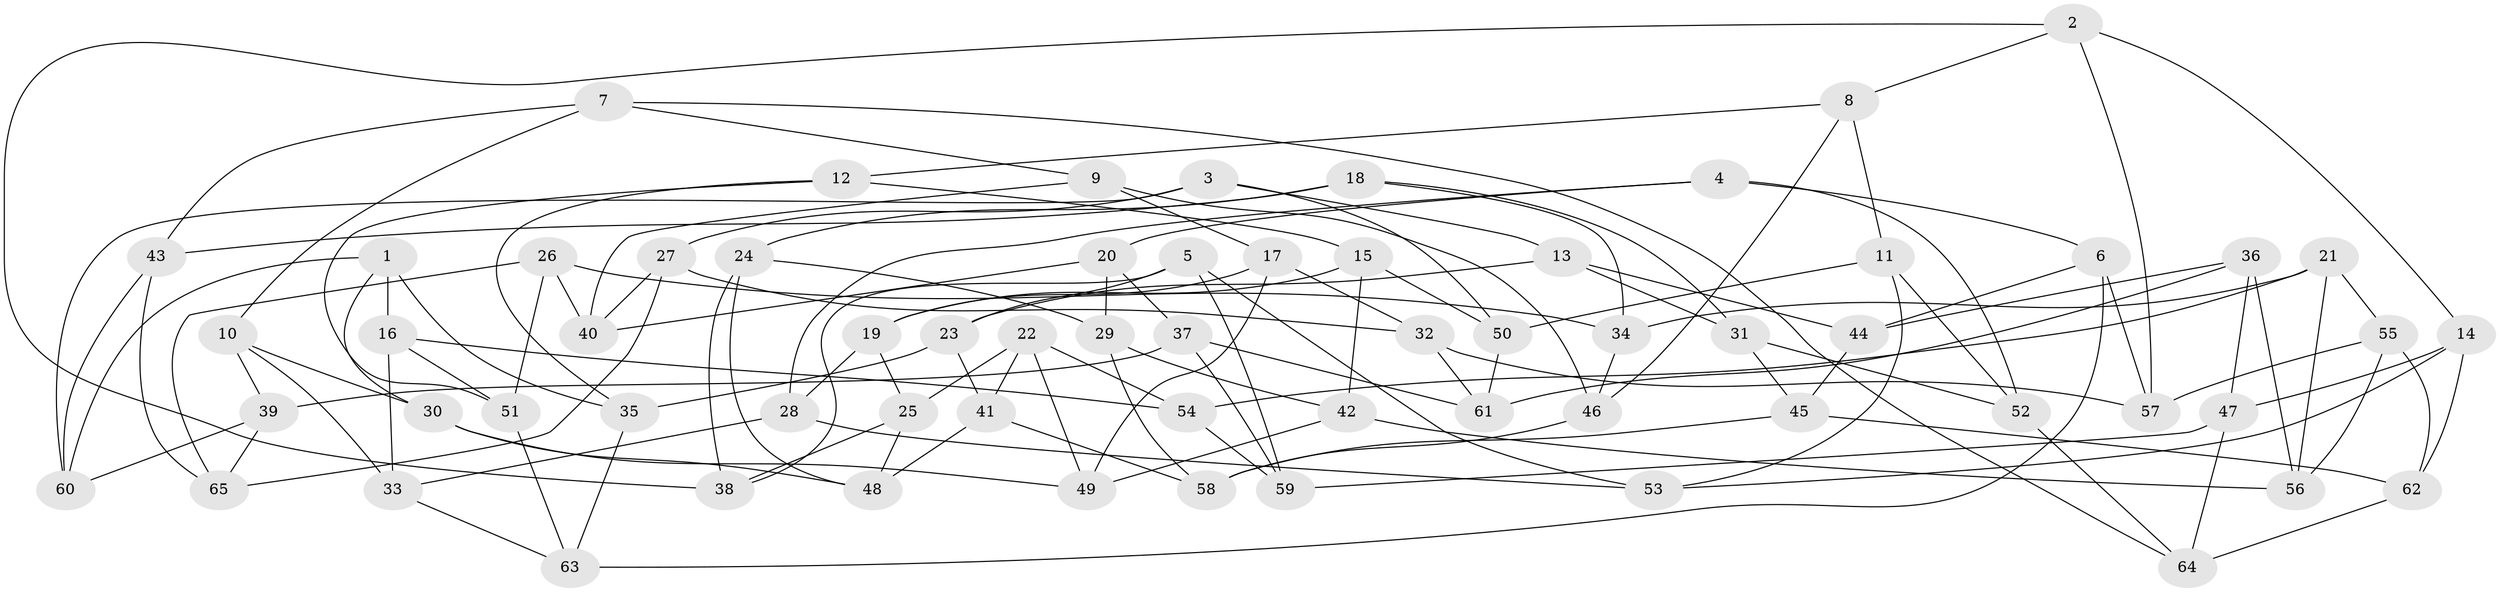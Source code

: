 // Generated by graph-tools (version 1.1) at 2025/38/03/09/25 02:38:14]
// undirected, 65 vertices, 130 edges
graph export_dot {
graph [start="1"]
  node [color=gray90,style=filled];
  1;
  2;
  3;
  4;
  5;
  6;
  7;
  8;
  9;
  10;
  11;
  12;
  13;
  14;
  15;
  16;
  17;
  18;
  19;
  20;
  21;
  22;
  23;
  24;
  25;
  26;
  27;
  28;
  29;
  30;
  31;
  32;
  33;
  34;
  35;
  36;
  37;
  38;
  39;
  40;
  41;
  42;
  43;
  44;
  45;
  46;
  47;
  48;
  49;
  50;
  51;
  52;
  53;
  54;
  55;
  56;
  57;
  58;
  59;
  60;
  61;
  62;
  63;
  64;
  65;
  1 -- 30;
  1 -- 16;
  1 -- 60;
  1 -- 35;
  2 -- 8;
  2 -- 57;
  2 -- 38;
  2 -- 14;
  3 -- 27;
  3 -- 13;
  3 -- 50;
  3 -- 60;
  4 -- 6;
  4 -- 28;
  4 -- 52;
  4 -- 20;
  5 -- 38;
  5 -- 23;
  5 -- 53;
  5 -- 59;
  6 -- 57;
  6 -- 44;
  6 -- 63;
  7 -- 9;
  7 -- 64;
  7 -- 43;
  7 -- 10;
  8 -- 12;
  8 -- 46;
  8 -- 11;
  9 -- 46;
  9 -- 17;
  9 -- 40;
  10 -- 30;
  10 -- 39;
  10 -- 33;
  11 -- 50;
  11 -- 53;
  11 -- 52;
  12 -- 35;
  12 -- 51;
  12 -- 15;
  13 -- 44;
  13 -- 31;
  13 -- 23;
  14 -- 53;
  14 -- 62;
  14 -- 47;
  15 -- 42;
  15 -- 19;
  15 -- 50;
  16 -- 51;
  16 -- 33;
  16 -- 54;
  17 -- 49;
  17 -- 19;
  17 -- 32;
  18 -- 43;
  18 -- 24;
  18 -- 34;
  18 -- 31;
  19 -- 28;
  19 -- 25;
  20 -- 29;
  20 -- 40;
  20 -- 37;
  21 -- 34;
  21 -- 54;
  21 -- 55;
  21 -- 56;
  22 -- 25;
  22 -- 49;
  22 -- 54;
  22 -- 41;
  23 -- 35;
  23 -- 41;
  24 -- 38;
  24 -- 48;
  24 -- 29;
  25 -- 38;
  25 -- 48;
  26 -- 65;
  26 -- 51;
  26 -- 40;
  26 -- 34;
  27 -- 65;
  27 -- 40;
  27 -- 32;
  28 -- 33;
  28 -- 53;
  29 -- 58;
  29 -- 42;
  30 -- 48;
  30 -- 49;
  31 -- 52;
  31 -- 45;
  32 -- 57;
  32 -- 61;
  33 -- 63;
  34 -- 46;
  35 -- 63;
  36 -- 61;
  36 -- 44;
  36 -- 56;
  36 -- 47;
  37 -- 59;
  37 -- 39;
  37 -- 61;
  39 -- 60;
  39 -- 65;
  41 -- 58;
  41 -- 48;
  42 -- 49;
  42 -- 56;
  43 -- 60;
  43 -- 65;
  44 -- 45;
  45 -- 58;
  45 -- 62;
  46 -- 58;
  47 -- 59;
  47 -- 64;
  50 -- 61;
  51 -- 63;
  52 -- 64;
  54 -- 59;
  55 -- 62;
  55 -- 56;
  55 -- 57;
  62 -- 64;
}
